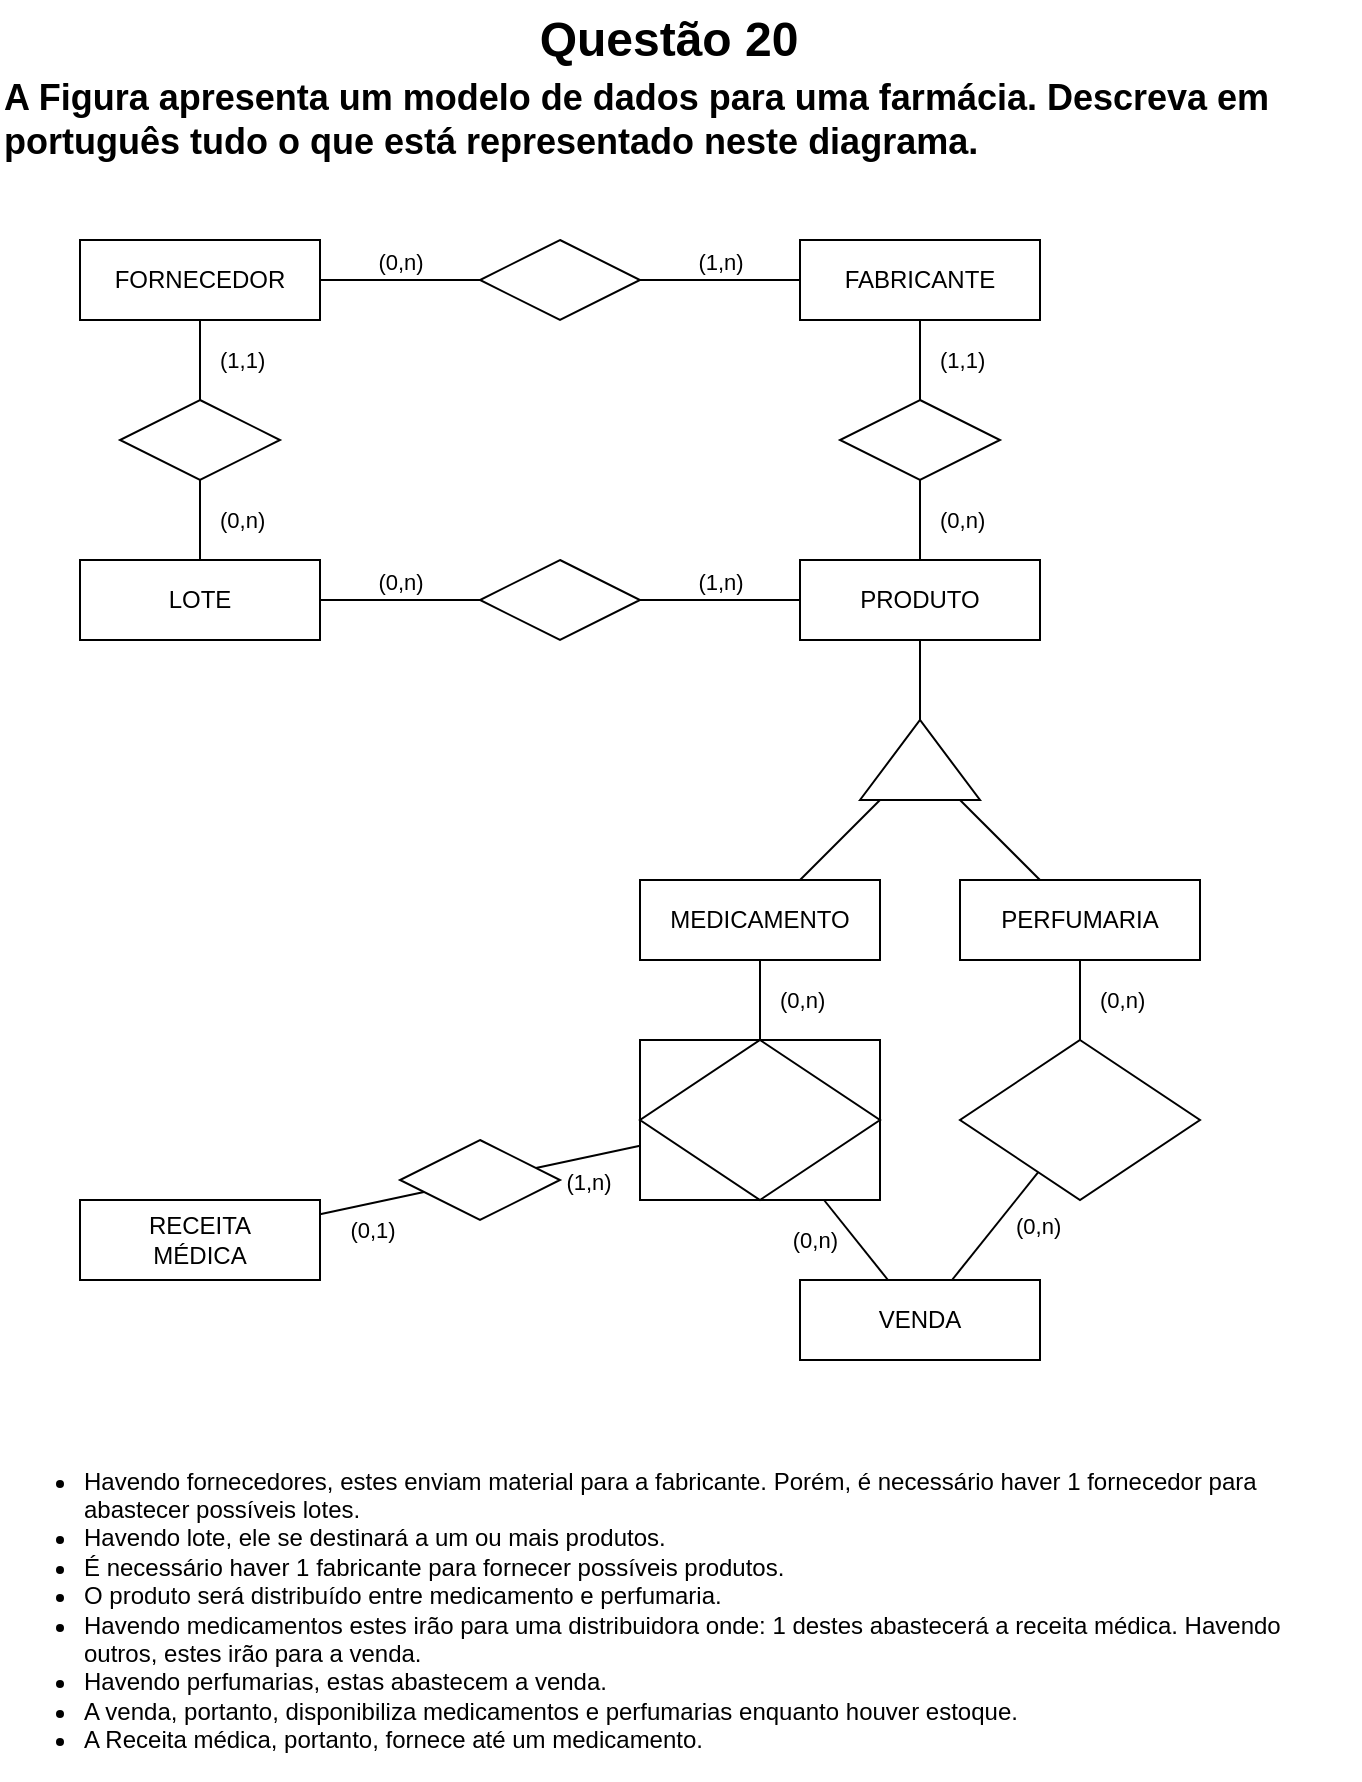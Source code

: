 <mxfile version="14.5.1" type="device"><diagram id="K1PiYW7plfjryU15QX6y" name="Page-1"><mxGraphModel dx="780" dy="782" grid="1" gridSize="10" guides="1" tooltips="1" connect="1" arrows="1" fold="1" page="1" pageScale="1" pageWidth="827" pageHeight="1169" math="0" shadow="0"><root><mxCell id="0"/><mxCell id="1" parent="0"/><mxCell id="3" value="Questão 20" style="text;strokeColor=none;fillColor=none;html=1;fontSize=24;fontStyle=1;verticalAlign=middle;align=center;" parent="1" vertex="1"><mxGeometry x="240" y="40" width="348" height="40" as="geometry"/></mxCell><mxCell id="4" value="&lt;ul&gt;&lt;li&gt;Havendo fornecedores, estes enviam material para a fabricante. Porém, é necessário haver 1 fornecedor para abastecer possíveis lotes.&lt;/li&gt;&lt;li&gt;Havendo lote, ele se destinará a um ou mais produtos.&lt;/li&gt;&lt;li&gt;É necessário haver 1 fabricante para fornecer possíveis produtos.&lt;/li&gt;&lt;li&gt;O produto será distribuído entre medicamento e perfumaria.&lt;/li&gt;&lt;li&gt;Havendo medicamentos estes irão para uma distribuidora onde: 1 destes abastecerá a receita médica. Havendo outros, estes irão para a venda.&lt;/li&gt;&lt;li&gt;Havendo perfumarias, estas abastecem a venda.&lt;/li&gt;&lt;li&gt;A venda, portanto, disponibiliza medicamentos e perfumarias enquanto houver estoque.&lt;/li&gt;&lt;li&gt;A Receita médica, portanto, fornece até um medicamento.&lt;/li&gt;&lt;/ul&gt;" style="text;strokeColor=none;fillColor=none;align=left;verticalAlign=middle;whiteSpace=wrap;rounded=0;html=1;" parent="1" vertex="1"><mxGeometry x="80" y="760" width="680" height="170" as="geometry"/></mxCell><mxCell id="160" value="&lt;h2&gt;A Figura apresenta um modelo de dados para uma farmácia. Descreva em português tudo o que está representado neste diagrama.&lt;/h2&gt;" style="text;strokeColor=none;fillColor=none;align=left;verticalAlign=middle;whiteSpace=wrap;rounded=0;html=1;" parent="1" vertex="1"><mxGeometry x="80" y="80" width="680" height="40" as="geometry"/></mxCell><mxCell id="163" value="(0,n)" style="edgeStyle=orthogonalEdgeStyle;rounded=0;orthogonalLoop=1;jettySize=auto;html=1;endArrow=none;endFill=0;verticalAlign=bottom;" parent="1" source="161" target="162" edge="1"><mxGeometry relative="1" as="geometry"/></mxCell><mxCell id="161" value="FORNECEDOR" style="whiteSpace=wrap;html=1;" parent="1" vertex="1"><mxGeometry x="120" y="160" width="120" height="40" as="geometry"/></mxCell><mxCell id="165" value="(1,n)" style="edgeStyle=orthogonalEdgeStyle;rounded=0;orthogonalLoop=1;jettySize=auto;html=1;endArrow=none;endFill=0;verticalAlign=bottom;" parent="1" source="162" target="164" edge="1"><mxGeometry relative="1" as="geometry"/></mxCell><mxCell id="162" value="" style="rhombus;whiteSpace=wrap;html=1;" parent="1" vertex="1"><mxGeometry x="320" y="160" width="80" height="40" as="geometry"/></mxCell><mxCell id="176" value="(1,1)" style="edgeStyle=orthogonalEdgeStyle;rounded=0;orthogonalLoop=1;jettySize=auto;html=1;endArrow=none;endFill=0;labelPosition=right;verticalLabelPosition=middle;align=left;verticalAlign=middle;spacing=10;" parent="1" source="164" target="166" edge="1"><mxGeometry relative="1" as="geometry"/></mxCell><mxCell id="164" value="FABRICANTE" style="whiteSpace=wrap;html=1;" parent="1" vertex="1"><mxGeometry x="480" y="160" width="120" height="40" as="geometry"/></mxCell><mxCell id="166" value="" style="rhombus;whiteSpace=wrap;html=1;" parent="1" vertex="1"><mxGeometry x="500" y="240" width="80" height="40" as="geometry"/></mxCell><mxCell id="172" value="(1,n)" style="edgeStyle=orthogonalEdgeStyle;rounded=0;orthogonalLoop=1;jettySize=auto;html=1;endArrow=none;endFill=0;verticalAlign=bottom;" parent="1" source="168" target="171" edge="1"><mxGeometry relative="1" as="geometry"/></mxCell><mxCell id="178" value="(0,n)" style="edgeStyle=orthogonalEdgeStyle;rounded=0;orthogonalLoop=1;jettySize=auto;html=1;endArrow=none;endFill=0;labelPosition=right;verticalLabelPosition=middle;align=left;verticalAlign=middle;spacing=10;" parent="1" source="168" target="166" edge="1"><mxGeometry relative="1" as="geometry"/></mxCell><mxCell id="181" value="" style="edgeStyle=orthogonalEdgeStyle;rounded=0;orthogonalLoop=1;jettySize=auto;html=1;endArrow=none;endFill=0;" parent="1" source="168" target="180" edge="1"><mxGeometry relative="1" as="geometry"/></mxCell><mxCell id="168" value="PRODUTO" style="whiteSpace=wrap;html=1;" parent="1" vertex="1"><mxGeometry x="480" y="320" width="120" height="40" as="geometry"/></mxCell><mxCell id="174" value="(0,n)" style="edgeStyle=orthogonalEdgeStyle;rounded=0;orthogonalLoop=1;jettySize=auto;html=1;endArrow=none;endFill=0;labelPosition=right;verticalLabelPosition=middle;align=left;verticalAlign=middle;spacing=10;" parent="1" source="169" target="170" edge="1"><mxGeometry relative="1" as="geometry"/></mxCell><mxCell id="169" value="LOTE" style="whiteSpace=wrap;html=1;" parent="1" vertex="1"><mxGeometry x="120" y="320" width="120" height="40" as="geometry"/></mxCell><mxCell id="175" value="(1,1)" style="edgeStyle=orthogonalEdgeStyle;rounded=0;orthogonalLoop=1;jettySize=auto;html=1;endArrow=none;endFill=0;labelPosition=right;verticalLabelPosition=middle;align=left;verticalAlign=middle;spacing=10;" parent="1" source="170" target="161" edge="1"><mxGeometry relative="1" as="geometry"/></mxCell><mxCell id="170" value="" style="rhombus;whiteSpace=wrap;html=1;" parent="1" vertex="1"><mxGeometry x="140" y="240" width="80" height="40" as="geometry"/></mxCell><mxCell id="173" value="(0,n)" style="edgeStyle=orthogonalEdgeStyle;rounded=0;orthogonalLoop=1;jettySize=auto;html=1;endArrow=none;endFill=0;verticalAlign=bottom;" parent="1" source="171" target="169" edge="1"><mxGeometry relative="1" as="geometry"/></mxCell><mxCell id="171" value="" style="rhombus;whiteSpace=wrap;html=1;" parent="1" vertex="1"><mxGeometry x="320" y="320" width="80" height="40" as="geometry"/></mxCell><mxCell id="184" style="edgeStyle=none;rounded=0;orthogonalLoop=1;jettySize=auto;html=1;endArrow=none;endFill=0;" parent="1" source="180" target="182" edge="1"><mxGeometry relative="1" as="geometry"/></mxCell><mxCell id="185" style="edgeStyle=none;rounded=0;orthogonalLoop=1;jettySize=auto;html=1;endArrow=none;endFill=0;" parent="1" source="180" target="183" edge="1"><mxGeometry relative="1" as="geometry"/></mxCell><mxCell id="180" value="" style="triangle;whiteSpace=wrap;html=1;direction=north;" parent="1" vertex="1"><mxGeometry x="510" y="400" width="60" height="40" as="geometry"/></mxCell><mxCell id="182" value="MEDICAMENTO" style="whiteSpace=wrap;html=1;" parent="1" vertex="1"><mxGeometry x="400" y="480" width="120" height="40" as="geometry"/></mxCell><mxCell id="183" value="PERFUMARIA" style="whiteSpace=wrap;html=1;" parent="1" vertex="1"><mxGeometry x="560" y="480" width="120" height="40" as="geometry"/></mxCell><mxCell id="189" value="(0,n)" style="edgeStyle=none;rounded=0;orthogonalLoop=1;jettySize=auto;html=1;endArrow=none;endFill=0;align=left;labelPosition=right;verticalLabelPosition=middle;verticalAlign=middle;spacing=10;" parent="1" source="186" target="182" edge="1"><mxGeometry relative="1" as="geometry"/></mxCell><mxCell id="196" value="(1,n)" style="edgeStyle=none;rounded=0;orthogonalLoop=1;jettySize=auto;html=1;endArrow=none;endFill=0;verticalAlign=top;" parent="1" source="186" target="194" edge="1"><mxGeometry relative="1" as="geometry"/></mxCell><mxCell id="186" value="" style="shape=associativeEntity;whiteSpace=wrap;html=1;align=center;" parent="1" vertex="1"><mxGeometry x="400" y="560" width="120" height="80" as="geometry"/></mxCell><mxCell id="188" value="(0,n)" style="edgeStyle=none;rounded=0;orthogonalLoop=1;jettySize=auto;html=1;endArrow=none;endFill=0;align=left;labelPosition=right;verticalLabelPosition=middle;verticalAlign=middle;spacing=10;" parent="1" source="187" target="183" edge="1"><mxGeometry relative="1" as="geometry"/></mxCell><mxCell id="187" value="" style="rhombus;whiteSpace=wrap;html=1;" parent="1" vertex="1"><mxGeometry x="560" y="560" width="120" height="80" as="geometry"/></mxCell><mxCell id="191" value="(0,n)" style="edgeStyle=none;rounded=0;orthogonalLoop=1;jettySize=auto;html=1;endArrow=none;endFill=0;spacing=10;align=left;" parent="1" source="190" target="187" edge="1"><mxGeometry relative="1" as="geometry"/></mxCell><mxCell id="190" value="VENDA" style="whiteSpace=wrap;html=1;" parent="1" vertex="1"><mxGeometry x="480" y="680" width="120" height="40" as="geometry"/></mxCell><mxCell id="192" value="(0,n)" style="edgeStyle=none;rounded=0;orthogonalLoop=1;jettySize=auto;html=1;endArrow=none;endFill=0;labelPosition=left;verticalLabelPosition=middle;align=right;verticalAlign=middle;spacing=10;" parent="1" source="190" target="186" edge="1"><mxGeometry relative="1" as="geometry"/></mxCell><mxCell id="195" value="(0,1)" style="edgeStyle=none;rounded=0;orthogonalLoop=1;jettySize=auto;html=1;endArrow=none;endFill=0;verticalAlign=top;" parent="1" source="193" target="194" edge="1"><mxGeometry relative="1" as="geometry"/></mxCell><mxCell id="193" value="RECEITA&lt;br&gt;MÉDICA" style="whiteSpace=wrap;html=1;" parent="1" vertex="1"><mxGeometry x="120" y="640" width="120" height="40" as="geometry"/></mxCell><mxCell id="194" value="" style="rhombus;whiteSpace=wrap;html=1;" parent="1" vertex="1"><mxGeometry x="280" y="610" width="80" height="40" as="geometry"/></mxCell></root></mxGraphModel></diagram></mxfile>